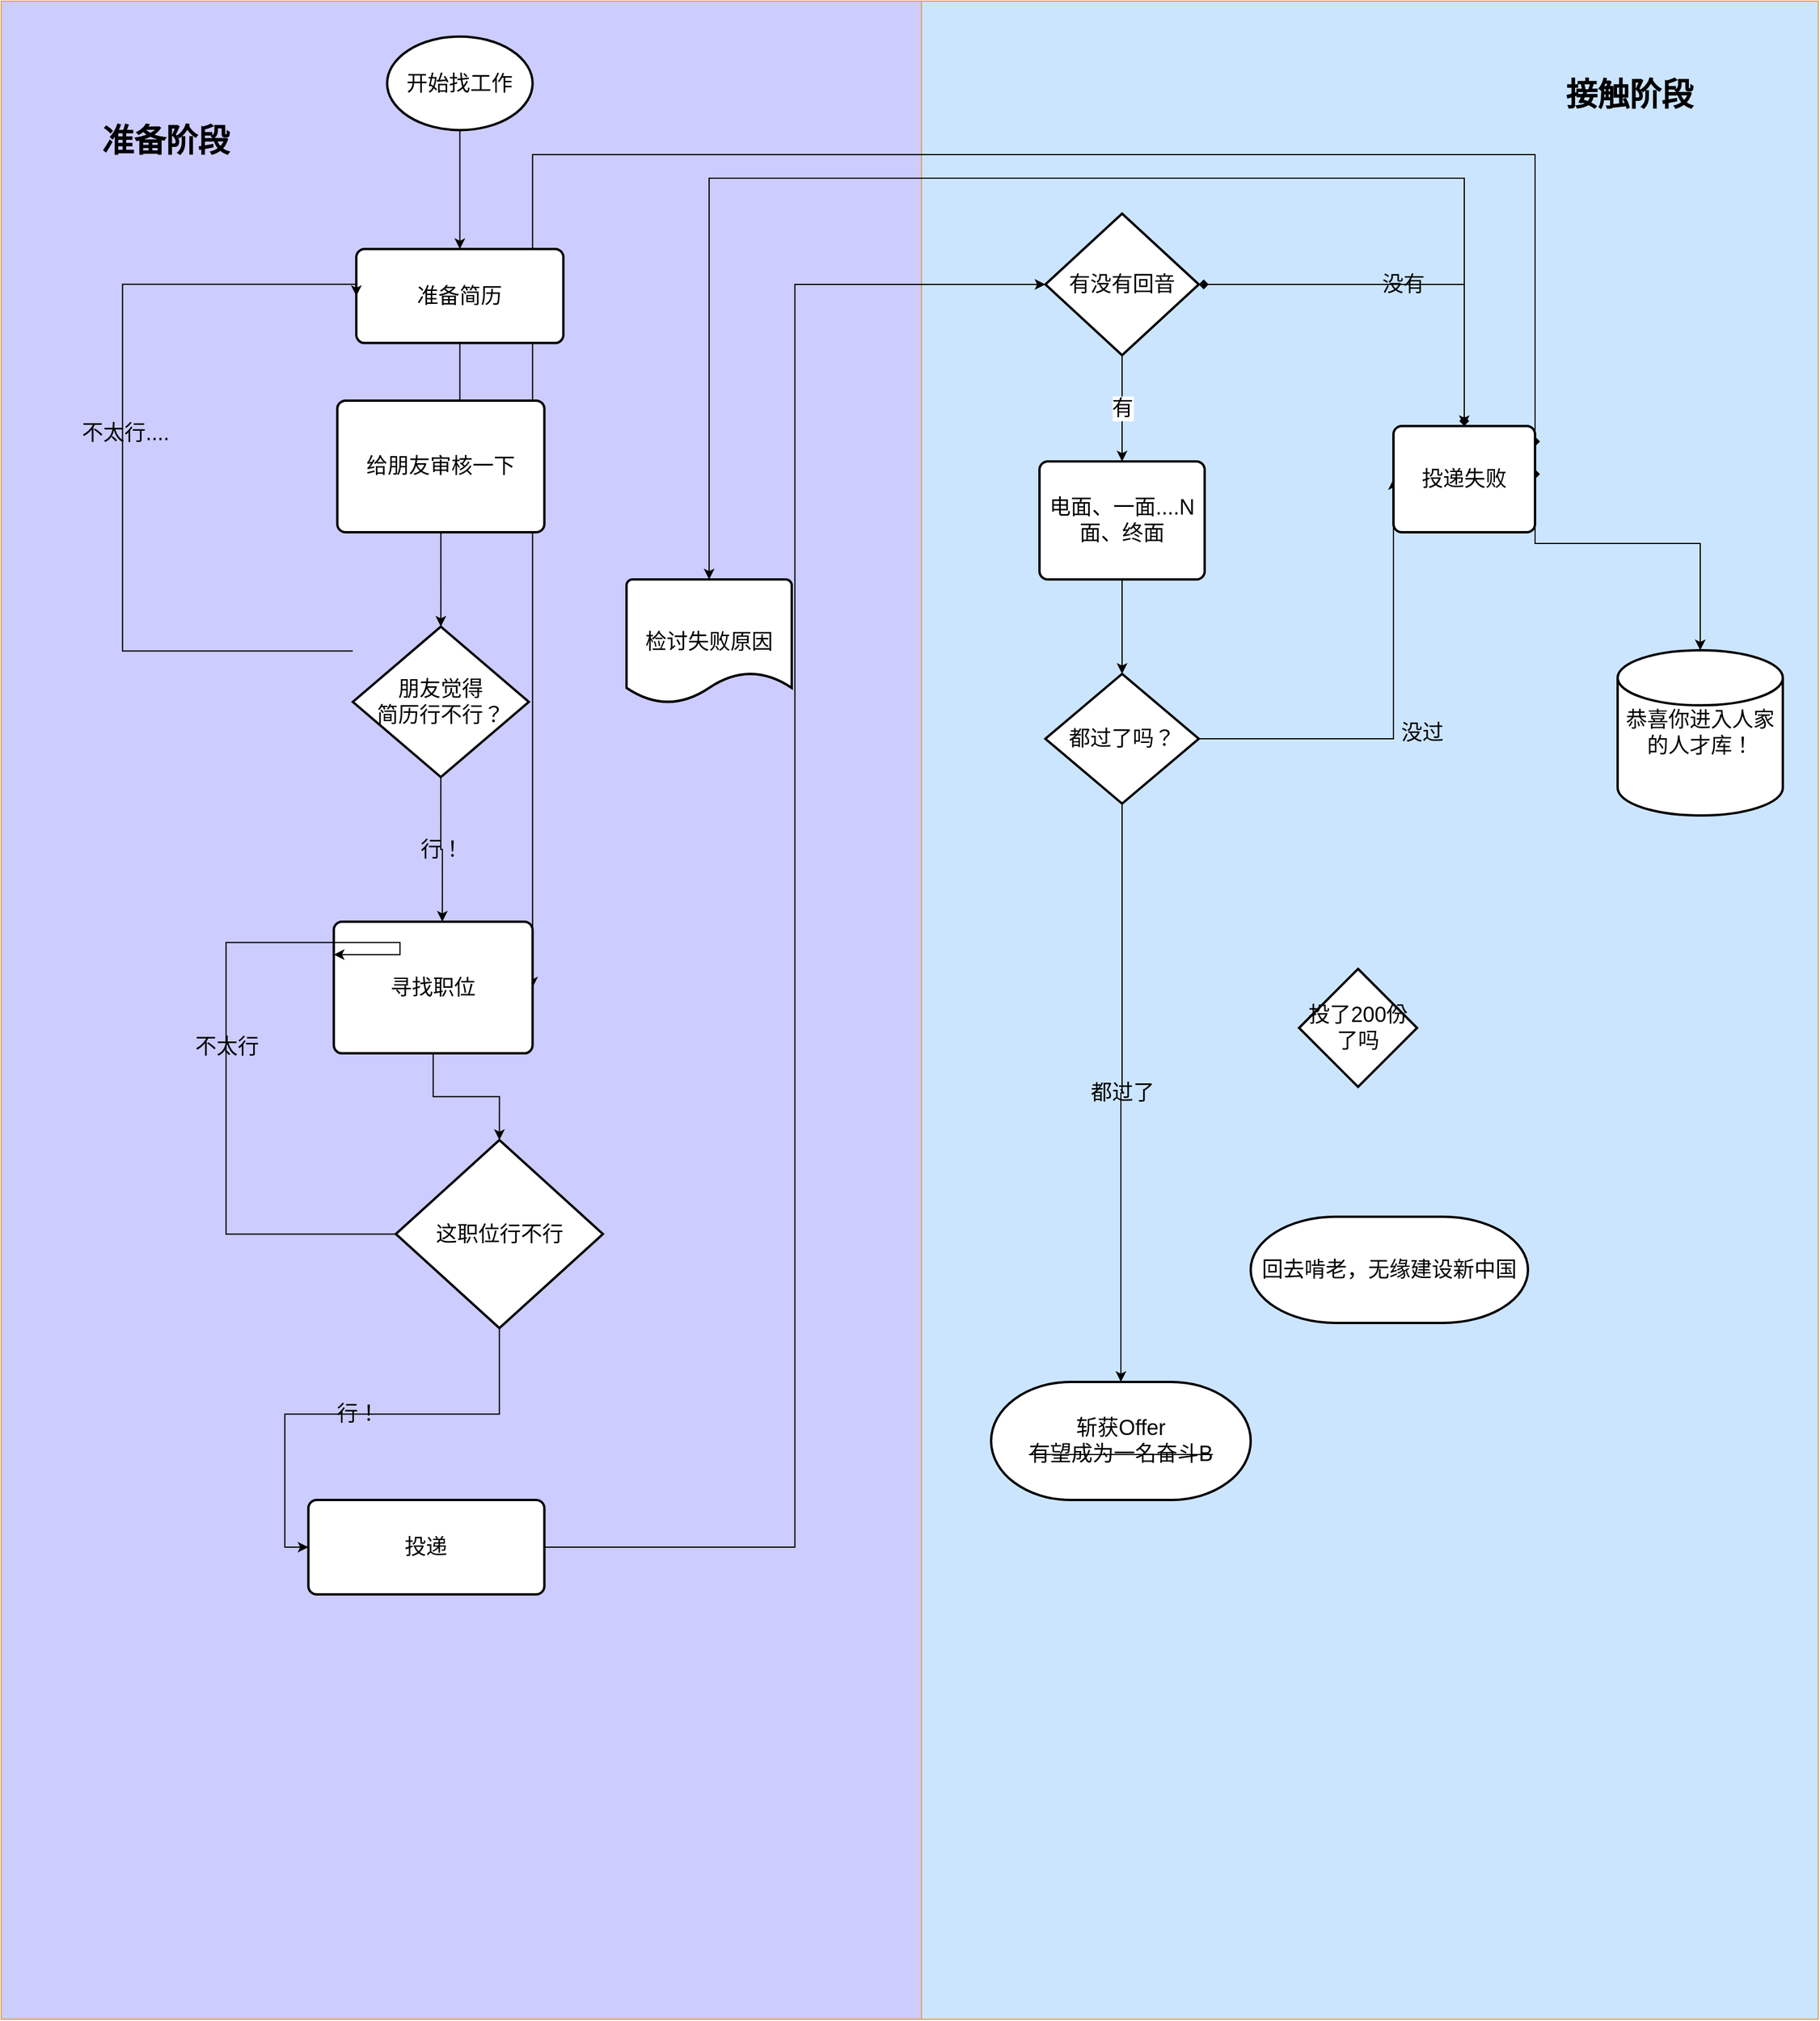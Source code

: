 <mxfile version="13.6.2" type="github">
  <diagram id="C5RBs43oDa-KdzZeNtuy" name="Page-1">
    <mxGraphModel dx="4265" dy="1474" grid="1" gridSize="10" guides="1" tooltips="1" connect="1" arrows="1" fold="1" page="1" pageScale="1" pageWidth="827" pageHeight="1169" math="0" shadow="0">
      <root>
        <mxCell id="WIyWlLk6GJQsqaUBKTNV-0" />
        <mxCell id="WIyWlLk6GJQsqaUBKTNV-1" parent="WIyWlLk6GJQsqaUBKTNV-0" />
        <mxCell id="NFNQKHVkb_bmbVsBZRoB-70" value="" style="rounded=0;whiteSpace=wrap;html=1;labelBackgroundColor=none;sketch=0;strokeColor=#DDA15E;fontFamily=Times New Roman;fontSize=27;fontColor=#000000;fillColor=#CCE5FF;" vertex="1" parent="WIyWlLk6GJQsqaUBKTNV-1">
          <mxGeometry x="-825" y="20" width="775" height="1710" as="geometry" />
        </mxCell>
        <mxCell id="NFNQKHVkb_bmbVsBZRoB-67" value="" style="rounded=0;whiteSpace=wrap;html=1;sketch=0;strokeColor=#DDA15E;fontColor=#FEFAE0;fillColor=#CCCCFF;" vertex="1" parent="WIyWlLk6GJQsqaUBKTNV-1">
          <mxGeometry x="-1590" y="20" width="780" height="1710" as="geometry" />
        </mxCell>
        <mxCell id="ZqWD20Xh-i8jmS281j4s-14" value="斩获Offer&lt;br style=&quot;font-size: 18px&quot;&gt;&lt;strike style=&quot;font-size: 18px&quot;&gt;有望成为一名奋斗B&lt;/strike&gt;" style="strokeWidth=2;html=1;shape=mxgraph.flowchart.terminator;whiteSpace=wrap;fontSize=18;" parent="WIyWlLk6GJQsqaUBKTNV-1" vertex="1">
          <mxGeometry x="-751" y="1190" width="220" height="100" as="geometry" />
        </mxCell>
        <mxCell id="ZqWD20Xh-i8jmS281j4s-13" value="恭喜你进入人家的人才库！" style="strokeWidth=2;html=1;shape=mxgraph.flowchart.database;whiteSpace=wrap;fontSize=18;" parent="WIyWlLk6GJQsqaUBKTNV-1" vertex="1">
          <mxGeometry x="-220" y="570" width="140" height="140" as="geometry" />
        </mxCell>
        <mxCell id="NFNQKHVkb_bmbVsBZRoB-30" style="edgeStyle=orthogonalEdgeStyle;rounded=0;orthogonalLoop=1;jettySize=auto;html=1;entryX=0;entryY=0.5;entryDx=0;entryDy=0;entryPerimeter=0;fontSize=18;" edge="1" parent="WIyWlLk6GJQsqaUBKTNV-1" source="NFNQKHVkb_bmbVsBZRoB-11" target="NFNQKHVkb_bmbVsBZRoB-13">
          <mxGeometry relative="1" as="geometry" />
        </mxCell>
        <mxCell id="NFNQKHVkb_bmbVsBZRoB-16" value="有" style="edgeStyle=orthogonalEdgeStyle;rounded=0;orthogonalLoop=1;jettySize=auto;html=1;fontSize=18;entryX=0.5;entryY=0;entryDx=0;entryDy=0;" edge="1" parent="WIyWlLk6GJQsqaUBKTNV-1" source="NFNQKHVkb_bmbVsBZRoB-13" target="NFNQKHVkb_bmbVsBZRoB-17">
          <mxGeometry relative="1" as="geometry">
            <mxPoint x="-640" y="450" as="targetPoint" />
          </mxGeometry>
        </mxCell>
        <mxCell id="NFNQKHVkb_bmbVsBZRoB-57" value="没有" style="edgeStyle=elbowEdgeStyle;rounded=0;sketch=0;jumpStyle=gap;orthogonalLoop=1;jettySize=auto;elbow=vertical;html=1;startArrow=diamond;startFill=1;fontSize=18;exitX=1;exitY=0.5;exitDx=0;exitDy=0;exitPerimeter=0;labelBackgroundColor=none;" edge="1" parent="WIyWlLk6GJQsqaUBKTNV-1" source="NFNQKHVkb_bmbVsBZRoB-13">
          <mxGeometry relative="1" as="geometry">
            <mxPoint x="-350" y="380" as="targetPoint" />
            <Array as="points">
              <mxPoint x="-540" y="260" />
              <mxPoint x="-530" y="170" />
              <mxPoint x="-575" y="270" />
            </Array>
          </mxGeometry>
        </mxCell>
        <mxCell id="NFNQKHVkb_bmbVsBZRoB-13" value="有没有回音" style="strokeWidth=2;html=1;shape=mxgraph.flowchart.decision;whiteSpace=wrap;fontSize=18;" vertex="1" parent="WIyWlLk6GJQsqaUBKTNV-1">
          <mxGeometry x="-705" y="200" width="130" height="120" as="geometry" />
        </mxCell>
        <mxCell id="NFNQKHVkb_bmbVsBZRoB-21" style="edgeStyle=orthogonalEdgeStyle;rounded=0;orthogonalLoop=1;jettySize=auto;html=1;entryX=0.5;entryY=0;entryDx=0;entryDy=0;entryPerimeter=0;fontSize=18;" edge="1" parent="WIyWlLk6GJQsqaUBKTNV-1" source="NFNQKHVkb_bmbVsBZRoB-17" target="NFNQKHVkb_bmbVsBZRoB-20">
          <mxGeometry relative="1" as="geometry" />
        </mxCell>
        <mxCell id="NFNQKHVkb_bmbVsBZRoB-17" value="电面、一面....N面、终面" style="rounded=1;whiteSpace=wrap;html=1;absoluteArcSize=1;arcSize=14;strokeWidth=2;fontSize=18;" vertex="1" parent="WIyWlLk6GJQsqaUBKTNV-1">
          <mxGeometry x="-710" y="410" width="140" height="100" as="geometry" />
        </mxCell>
        <mxCell id="NFNQKHVkb_bmbVsBZRoB-22" value="没过" style="rounded=0;orthogonalLoop=1;jettySize=auto;html=1;fontSize=18;entryX=0;entryY=0.5;entryDx=0;entryDy=0;labelBackgroundColor=none;" edge="1" parent="WIyWlLk6GJQsqaUBKTNV-1" source="NFNQKHVkb_bmbVsBZRoB-20">
          <mxGeometry x="-0.113" y="-25" relative="1" as="geometry">
            <mxPoint x="-410" y="425" as="targetPoint" />
            <Array as="points">
              <mxPoint x="-450" y="645" />
              <mxPoint x="-410" y="645" />
            </Array>
            <mxPoint x="-1" as="offset" />
          </mxGeometry>
        </mxCell>
        <mxCell id="NFNQKHVkb_bmbVsBZRoB-25" value="都过了" style="edgeStyle=orthogonalEdgeStyle;rounded=0;orthogonalLoop=1;jettySize=auto;html=1;fontSize=18;entryX=0.5;entryY=0;entryDx=0;entryDy=0;entryPerimeter=0;labelBackgroundColor=none;" edge="1" parent="WIyWlLk6GJQsqaUBKTNV-1" source="NFNQKHVkb_bmbVsBZRoB-20" target="ZqWD20Xh-i8jmS281j4s-14">
          <mxGeometry relative="1" as="geometry">
            <mxPoint x="-640" y="940" as="targetPoint" />
          </mxGeometry>
        </mxCell>
        <mxCell id="NFNQKHVkb_bmbVsBZRoB-20" value="都过了吗？" style="strokeWidth=2;html=1;shape=mxgraph.flowchart.decision;whiteSpace=wrap;fontSize=18;" vertex="1" parent="WIyWlLk6GJQsqaUBKTNV-1">
          <mxGeometry x="-705" y="590" width="130" height="110" as="geometry" />
        </mxCell>
        <mxCell id="NFNQKHVkb_bmbVsBZRoB-29" value="回去啃老，无缘建设新中国" style="strokeWidth=2;html=1;shape=mxgraph.flowchart.terminator;whiteSpace=wrap;fontSize=18;" vertex="1" parent="WIyWlLk6GJQsqaUBKTNV-1">
          <mxGeometry x="-531" y="1050" width="235" height="90" as="geometry" />
        </mxCell>
        <mxCell id="NFNQKHVkb_bmbVsBZRoB-32" value="投了200份了吗" style="strokeWidth=2;html=1;shape=mxgraph.flowchart.decision;whiteSpace=wrap;fontSize=18;" vertex="1" parent="WIyWlLk6GJQsqaUBKTNV-1">
          <mxGeometry x="-490" y="840" width="100" height="100" as="geometry" />
        </mxCell>
        <mxCell id="NFNQKHVkb_bmbVsBZRoB-58" style="edgeStyle=elbowEdgeStyle;rounded=0;sketch=0;jumpStyle=gap;orthogonalLoop=1;jettySize=auto;elbow=vertical;html=1;entryX=0.5;entryY=0;entryDx=0;entryDy=0;entryPerimeter=0;startArrow=diamond;startFill=1;fontSize=18;" edge="1" parent="WIyWlLk6GJQsqaUBKTNV-1" target="ZqWD20Xh-i8jmS281j4s-13">
          <mxGeometry relative="1" as="geometry">
            <mxPoint x="-290" y="388.857" as="sourcePoint" />
          </mxGeometry>
        </mxCell>
        <mxCell id="NFNQKHVkb_bmbVsBZRoB-59" style="edgeStyle=elbowEdgeStyle;rounded=0;sketch=0;jumpStyle=gap;orthogonalLoop=1;jettySize=auto;elbow=vertical;html=1;startArrow=diamond;startFill=1;fontSize=18;" edge="1" parent="WIyWlLk6GJQsqaUBKTNV-1" target="NFNQKHVkb_bmbVsBZRoB-28">
          <mxGeometry relative="1" as="geometry">
            <mxPoint x="-350" y="380" as="sourcePoint" />
            <Array as="points">
              <mxPoint x="-910" y="170" />
            </Array>
          </mxGeometry>
        </mxCell>
        <mxCell id="NFNQKHVkb_bmbVsBZRoB-60" style="edgeStyle=elbowEdgeStyle;rounded=0;sketch=0;jumpStyle=gap;orthogonalLoop=1;jettySize=auto;elbow=vertical;html=1;entryX=1;entryY=0.5;entryDx=0;entryDy=0;startArrow=diamond;startFill=1;fontSize=18;" edge="1" parent="WIyWlLk6GJQsqaUBKTNV-1" target="NFNQKHVkb_bmbVsBZRoB-3">
          <mxGeometry relative="1" as="geometry">
            <mxPoint x="-290" y="425" as="sourcePoint" />
            <Array as="points">
              <mxPoint x="-270" y="150" />
              <mxPoint x="-1080" y="300" />
              <mxPoint x="-610" y="170" />
              <mxPoint x="-1040" y="793" />
              <mxPoint x="-1080" y="730" />
              <mxPoint x="-1050" y="793" />
            </Array>
          </mxGeometry>
        </mxCell>
        <mxCell id="ZqWD20Xh-i8jmS281j4s-0" value="开始找工作" style="strokeWidth=2;html=1;shape=mxgraph.flowchart.start_1;whiteSpace=wrap;fontSize=18;" parent="WIyWlLk6GJQsqaUBKTNV-1" vertex="1">
          <mxGeometry x="-1262.888" y="50" width="123.256" height="79.231" as="geometry" />
        </mxCell>
        <mxCell id="ZqWD20Xh-i8jmS281j4s-3" style="edgeStyle=orthogonalEdgeStyle;rounded=0;orthogonalLoop=1;jettySize=auto;html=1;entryX=0.5;entryY=0;entryDx=0;entryDy=0;fontSize=12;" parent="WIyWlLk6GJQsqaUBKTNV-1" source="ZqWD20Xh-i8jmS281j4s-0" target="ZqWD20Xh-i8jmS281j4s-1" edge="1">
          <mxGeometry relative="1" as="geometry" />
        </mxCell>
        <mxCell id="NFNQKHVkb_bmbVsBZRoB-11" value="投递" style="rounded=1;whiteSpace=wrap;html=1;absoluteArcSize=1;arcSize=14;strokeWidth=2;fontSize=18;" vertex="1" parent="WIyWlLk6GJQsqaUBKTNV-1">
          <mxGeometry x="-1329.63" y="1290" width="200" height="80" as="geometry" />
        </mxCell>
        <mxCell id="NFNQKHVkb_bmbVsBZRoB-12" value="行！" style="edgeStyle=orthogonalEdgeStyle;rounded=0;orthogonalLoop=1;jettySize=auto;html=1;entryX=0;entryY=0.5;entryDx=0;entryDy=0;fontSize=18;labelBackgroundColor=none;" edge="1" parent="WIyWlLk6GJQsqaUBKTNV-1" source="NFNQKHVkb_bmbVsBZRoB-4" target="NFNQKHVkb_bmbVsBZRoB-11">
          <mxGeometry relative="1" as="geometry" />
        </mxCell>
        <mxCell id="NFNQKHVkb_bmbVsBZRoB-28" value="检讨失败原因" style="strokeWidth=2;html=1;shape=mxgraph.flowchart.document2;whiteSpace=wrap;size=0.25;fontSize=18;" vertex="1" parent="WIyWlLk6GJQsqaUBKTNV-1">
          <mxGeometry x="-1060" y="510" width="140" height="105" as="geometry" />
        </mxCell>
        <mxCell id="NFNQKHVkb_bmbVsBZRoB-68" value="&lt;span&gt;准备阶段&lt;/span&gt;" style="text;html=1;strokeColor=none;fillColor=none;align=center;verticalAlign=middle;whiteSpace=wrap;rounded=0;labelBackgroundColor=none;sketch=0;fontSize=27;fontFamily=Times New Roman;fontStyle=1" vertex="1" parent="WIyWlLk6GJQsqaUBKTNV-1">
          <mxGeometry x="-1521" y="129.23" width="141" height="20" as="geometry" />
        </mxCell>
        <mxCell id="NFNQKHVkb_bmbVsBZRoB-71" value="接触阶段" style="text;html=1;strokeColor=none;fillColor=none;align=center;verticalAlign=middle;whiteSpace=wrap;rounded=0;labelBackgroundColor=none;sketch=0;fontFamily=Times New Roman;fontSize=27;fontColor=#000000;fontStyle=1" vertex="1" parent="WIyWlLk6GJQsqaUBKTNV-1">
          <mxGeometry x="-270" y="90" width="120" height="20" as="geometry" />
        </mxCell>
        <mxCell id="NFNQKHVkb_bmbVsBZRoB-74" value="投递失败" style="rounded=1;whiteSpace=wrap;html=1;absoluteArcSize=1;arcSize=14;strokeWidth=2;fontSize=18;" vertex="1" parent="WIyWlLk6GJQsqaUBKTNV-1">
          <mxGeometry x="-410" y="380" width="120" height="90" as="geometry" />
        </mxCell>
        <mxCell id="ZqWD20Xh-i8jmS281j4s-9" style="edgeStyle=orthogonalEdgeStyle;rounded=0;orthogonalLoop=1;jettySize=auto;html=1;entryX=0.5;entryY=0;entryDx=0;entryDy=0;entryPerimeter=0;" parent="WIyWlLk6GJQsqaUBKTNV-1" source="ZqWD20Xh-i8jmS281j4s-1" edge="1">
          <mxGeometry relative="1" as="geometry">
            <mxPoint x="-1171.258" y="427.185" as="targetPoint" />
          </mxGeometry>
        </mxCell>
        <mxCell id="ZqWD20Xh-i8jmS281j4s-1" value="准备简历" style="rounded=1;whiteSpace=wrap;html=1;absoluteArcSize=1;arcSize=14;strokeWidth=2;fontSize=18;" parent="WIyWlLk6GJQsqaUBKTNV-1" vertex="1">
          <mxGeometry x="-1289.007" y="230.001" width="175.497" height="79.686" as="geometry" />
        </mxCell>
        <mxCell id="ZqWD20Xh-i8jmS281j4s-15" value="给朋友审核一下" style="rounded=1;whiteSpace=wrap;html=1;absoluteArcSize=1;arcSize=14;strokeWidth=2;fontSize=18;" parent="WIyWlLk6GJQsqaUBKTNV-1" vertex="1">
          <mxGeometry x="-1305.127" y="358.439" width="175.497" height="111.561" as="geometry" />
        </mxCell>
        <mxCell id="rwsjK8wrvo-BfNU32ZgP-2" style="edgeStyle=orthogonalEdgeStyle;rounded=0;orthogonalLoop=1;jettySize=auto;html=1;entryX=0;entryY=0.5;entryDx=0;entryDy=0;" parent="WIyWlLk6GJQsqaUBKTNV-1" source="rwsjK8wrvo-BfNU32ZgP-0" target="ZqWD20Xh-i8jmS281j4s-1" edge="1">
          <mxGeometry relative="1" as="geometry">
            <Array as="points">
              <mxPoint x="-1487.152" y="570.62" />
              <mxPoint x="-1487.152" y="259.844" />
            </Array>
          </mxGeometry>
        </mxCell>
        <mxCell id="NFNQKHVkb_bmbVsBZRoB-0" value="不太行...." style="edgeLabel;html=1;align=center;verticalAlign=middle;resizable=0;points=[];fontSize=18;labelBackgroundColor=none;" vertex="1" connectable="0" parent="rwsjK8wrvo-BfNU32ZgP-2">
          <mxGeometry x="0.066" y="-1" relative="1" as="geometry">
            <mxPoint x="1" as="offset" />
          </mxGeometry>
        </mxCell>
        <mxCell id="NFNQKHVkb_bmbVsBZRoB-1" value="行！" style="edgeStyle=orthogonalEdgeStyle;rounded=0;orthogonalLoop=1;jettySize=auto;html=1;exitX=0.5;exitY=1;exitDx=0;exitDy=0;exitPerimeter=0;fontSize=18;labelBackgroundColor=none;entryX=0.546;entryY=0;entryDx=0;entryDy=0;entryPerimeter=0;" edge="1" parent="WIyWlLk6GJQsqaUBKTNV-1" source="rwsjK8wrvo-BfNU32ZgP-0" target="NFNQKHVkb_bmbVsBZRoB-3">
          <mxGeometry relative="1" as="geometry">
            <mxPoint x="-1171.258" y="761.867" as="targetPoint" />
          </mxGeometry>
        </mxCell>
        <mxCell id="rwsjK8wrvo-BfNU32ZgP-0" value="朋友觉得&lt;br&gt;简历行不行？" style="strokeWidth=2;html=1;shape=mxgraph.flowchart.decision;whiteSpace=wrap;fontSize=18;" parent="WIyWlLk6GJQsqaUBKTNV-1" vertex="1">
          <mxGeometry x="-1291.964" y="549.998" width="149.172" height="127.498" as="geometry" />
        </mxCell>
        <mxCell id="rwsjK8wrvo-BfNU32ZgP-1" style="edgeStyle=orthogonalEdgeStyle;rounded=0;orthogonalLoop=1;jettySize=auto;html=1;entryX=0.5;entryY=0;entryDx=0;entryDy=0;entryPerimeter=0;" parent="WIyWlLk6GJQsqaUBKTNV-1" source="ZqWD20Xh-i8jmS281j4s-15" target="rwsjK8wrvo-BfNU32ZgP-0" edge="1">
          <mxGeometry relative="1" as="geometry" />
        </mxCell>
        <mxCell id="NFNQKHVkb_bmbVsBZRoB-3" value="&lt;font style=&quot;font-size: 18px&quot;&gt;寻找职位&lt;/font&gt;" style="rounded=1;whiteSpace=wrap;html=1;absoluteArcSize=1;arcSize=14;strokeWidth=2;" vertex="1" parent="WIyWlLk6GJQsqaUBKTNV-1">
          <mxGeometry x="-1308.107" y="799.997" width="168.477" height="111.561" as="geometry" />
        </mxCell>
        <mxCell id="NFNQKHVkb_bmbVsBZRoB-6" value="不太行" style="edgeStyle=orthogonalEdgeStyle;rounded=0;orthogonalLoop=1;jettySize=auto;html=1;entryX=0;entryY=0.25;entryDx=0;entryDy=0;fontSize=18;labelBackgroundColor=none;" edge="1" parent="WIyWlLk6GJQsqaUBKTNV-1" source="NFNQKHVkb_bmbVsBZRoB-4" target="NFNQKHVkb_bmbVsBZRoB-3">
          <mxGeometry relative="1" as="geometry">
            <mxPoint x="-1416.954" y="937.176" as="targetPoint" />
            <Array as="points">
              <mxPoint x="-1399.404" y="1064.674" />
              <mxPoint x="-1399.404" y="817.647" />
              <mxPoint x="-1251.987" y="817.647" />
            </Array>
          </mxGeometry>
        </mxCell>
        <mxCell id="NFNQKHVkb_bmbVsBZRoB-4" value="这职位行不行" style="strokeWidth=2;html=1;shape=mxgraph.flowchart.decision;whiteSpace=wrap;fontSize=18;" vertex="1" parent="WIyWlLk6GJQsqaUBKTNV-1">
          <mxGeometry x="-1255.497" y="984.988" width="175.497" height="159.372" as="geometry" />
        </mxCell>
        <mxCell id="NFNQKHVkb_bmbVsBZRoB-5" style="edgeStyle=orthogonalEdgeStyle;rounded=0;orthogonalLoop=1;jettySize=auto;html=1;entryX=0.5;entryY=0;entryDx=0;entryDy=0;entryPerimeter=0;" edge="1" parent="WIyWlLk6GJQsqaUBKTNV-1" source="NFNQKHVkb_bmbVsBZRoB-3" target="NFNQKHVkb_bmbVsBZRoB-4">
          <mxGeometry relative="1" as="geometry" />
        </mxCell>
      </root>
    </mxGraphModel>
  </diagram>
</mxfile>
